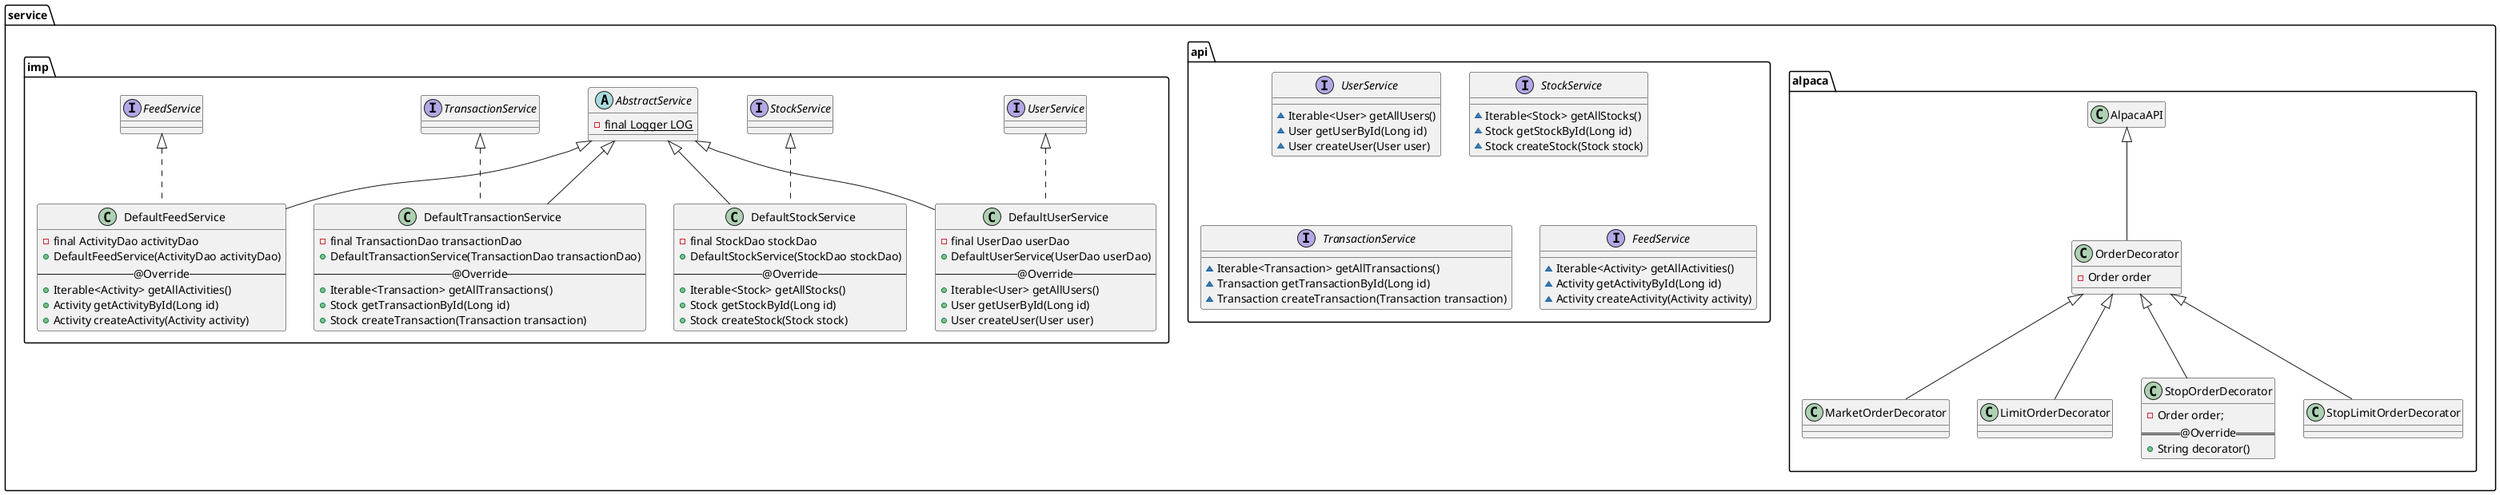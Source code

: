 @startuml

package service {

    package alpaca {
        class AlpacaAPI
        hide AlpacaAPI methods
        hide AlpacaAPI fields

        class OrderDecorator extends AlpacaAPI {
            -Order order
        }

        class MarketOrderDecorator extends OrderDecorator {

        }

        class LimitOrderDecorator extends OrderDecorator {

        }

        class StopOrderDecorator extends OrderDecorator {
            -Order order;
            == @Override ==
            +String decorator()
        }

        class StopLimitOrderDecorator extends OrderDecorator {

        }
    }

    package api {
        interface UserService {
            ~Iterable<User> getAllUsers()
            ~User getUserById(Long id)
            ~User createUser(User user)
        }

        interface StockService {
            ~Iterable<Stock> getAllStocks()
            ~Stock getStockById(Long id)
            ~Stock createStock(Stock stock)
        }

        interface TransactionService {
            ~Iterable<Transaction> getAllTransactions()
            ~Transaction getTransactionById(Long id)
            ~Transaction createTransaction(Transaction transaction)
        }

        interface FeedService {
            ~Iterable<Activity> getAllActivities()
            ~Activity getActivityById(Long id)
            ~Activity createActivity(Activity activity)
        }
    }

    package imp {
        abstract class AbstractService {
            -{static} final Logger LOG
        }

        class DefaultUserService extends AbstractService implements UserService {
            -final UserDao userDao
            +DefaultUserService(UserDao userDao)
            -- @Override --
            +Iterable<User> getAllUsers()
            +User getUserById(Long id)
            +User createUser(User user)
        }

        class DefaultStockService extends AbstractService implements StockService {
            -final StockDao stockDao
            +DefaultStockService(StockDao stockDao)
            -- @Override --
            +Iterable<Stock> getAllStocks()
            +Stock getStockById(Long id)
            +Stock createStock(Stock stock)
        }

        class DefaultTransactionService extends AbstractService implements TransactionService {
            -final TransactionDao transactionDao
            +DefaultTransactionService(TransactionDao transactionDao)
            -- @Override --
            +Iterable<Transaction> getAllTransactions()
            +Stock getTransactionById(Long id)
            +Stock createTransaction(Transaction transaction)
        }

        class DefaultFeedService extends AbstractService implements FeedService {
            -final ActivityDao activityDao
            +DefaultFeedService(ActivityDao activityDao)
            -- @Override --
            +Iterable<Activity> getAllActivities()
            +Activity getActivityById(Long id)
            +Activity createActivity(Activity activity)
        }
    }
}

@enduml